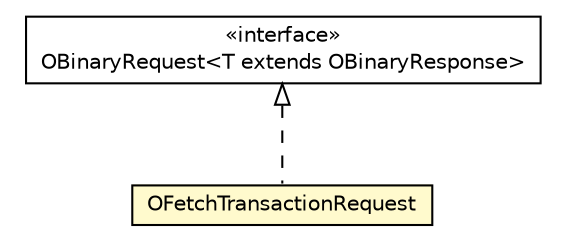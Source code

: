 #!/usr/local/bin/dot
#
# Class diagram 
# Generated by UMLGraph version R5_6-24-gf6e263 (http://www.umlgraph.org/)
#

digraph G {
	edge [fontname="Helvetica",fontsize=10,labelfontname="Helvetica",labelfontsize=10];
	node [fontname="Helvetica",fontsize=10,shape=plaintext];
	nodesep=0.25;
	ranksep=0.5;
	// com.orientechnologies.orient.client.remote.OBinaryRequest<T extends com.orientechnologies.orient.client.remote.OBinaryResponse>
	c3330369 [label=<<table title="com.orientechnologies.orient.client.remote.OBinaryRequest" border="0" cellborder="1" cellspacing="0" cellpadding="2" port="p" href="../OBinaryRequest.html">
		<tr><td><table border="0" cellspacing="0" cellpadding="1">
<tr><td align="center" balign="center"> &#171;interface&#187; </td></tr>
<tr><td align="center" balign="center"> OBinaryRequest&lt;T extends OBinaryResponse&gt; </td></tr>
		</table></td></tr>
		</table>>, URL="../OBinaryRequest.html", fontname="Helvetica", fontcolor="black", fontsize=10.0];
	// com.orientechnologies.orient.client.remote.message.OFetchTransactionRequest
	c3330425 [label=<<table title="com.orientechnologies.orient.client.remote.message.OFetchTransactionRequest" border="0" cellborder="1" cellspacing="0" cellpadding="2" port="p" bgcolor="lemonChiffon" href="./OFetchTransactionRequest.html">
		<tr><td><table border="0" cellspacing="0" cellpadding="1">
<tr><td align="center" balign="center"> OFetchTransactionRequest </td></tr>
		</table></td></tr>
		</table>>, URL="./OFetchTransactionRequest.html", fontname="Helvetica", fontcolor="black", fontsize=10.0];
	//com.orientechnologies.orient.client.remote.message.OFetchTransactionRequest implements com.orientechnologies.orient.client.remote.OBinaryRequest<T extends com.orientechnologies.orient.client.remote.OBinaryResponse>
	c3330369:p -> c3330425:p [dir=back,arrowtail=empty,style=dashed];
}

